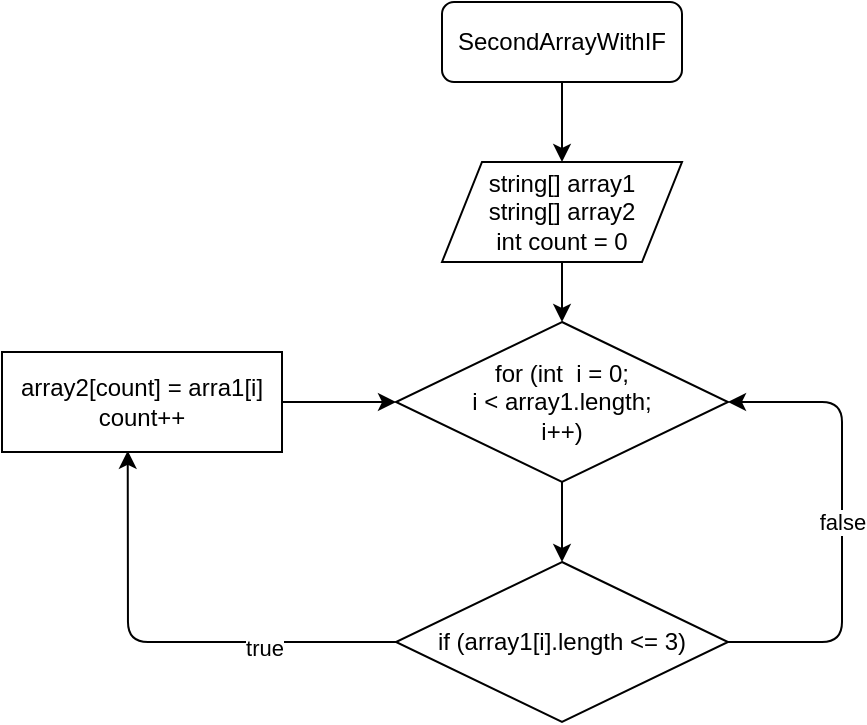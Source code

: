 <mxfile>
    <diagram id="p4Tp99dQ4BmA37zJTlIf" name="Страница 1">
        <mxGraphModel dx="489" dy="289" grid="1" gridSize="10" guides="1" tooltips="1" connect="1" arrows="1" fold="1" page="1" pageScale="1" pageWidth="827" pageHeight="1169" math="0" shadow="0">
            <root>
                <mxCell id="0"/>
                <mxCell id="1" parent="0"/>
                <mxCell id="5" value="" style="edgeStyle=none;html=1;" parent="1" source="2" target="4" edge="1">
                    <mxGeometry relative="1" as="geometry"/>
                </mxCell>
                <mxCell id="2" value="SecondArrayWithIF" style="rounded=1;whiteSpace=wrap;html=1;" parent="1" vertex="1">
                    <mxGeometry x="280" y="80" width="120" height="40" as="geometry"/>
                </mxCell>
                <mxCell id="18" value="" style="edgeStyle=none;html=1;" edge="1" parent="1" source="4" target="17">
                    <mxGeometry relative="1" as="geometry"/>
                </mxCell>
                <mxCell id="4" value="string[] array1&lt;br&gt;string[] array2&lt;br&gt;int count = 0" style="shape=parallelogram;perimeter=parallelogramPerimeter;whiteSpace=wrap;html=1;fixedSize=1;" parent="1" vertex="1">
                    <mxGeometry x="280" y="160" width="120" height="50" as="geometry"/>
                </mxCell>
                <mxCell id="20" value="" style="edgeStyle=none;html=1;" edge="1" parent="1" source="17" target="19">
                    <mxGeometry relative="1" as="geometry"/>
                </mxCell>
                <mxCell id="17" value="for (int&amp;nbsp; i = 0;&lt;br&gt;i &amp;lt; array1.length;&lt;br&gt;i++)" style="rhombus;whiteSpace=wrap;html=1;" vertex="1" parent="1">
                    <mxGeometry x="257" y="240" width="166" height="80" as="geometry"/>
                </mxCell>
                <mxCell id="24" style="edgeStyle=none;html=1;exitX=0;exitY=0.5;exitDx=0;exitDy=0;entryX=0.449;entryY=0.988;entryDx=0;entryDy=0;entryPerimeter=0;" edge="1" parent="1" source="19" target="22">
                    <mxGeometry relative="1" as="geometry">
                        <Array as="points">
                            <mxPoint x="200" y="400"/>
                            <mxPoint x="123" y="400"/>
                        </Array>
                    </mxGeometry>
                </mxCell>
                <mxCell id="25" value="true" style="edgeLabel;html=1;align=center;verticalAlign=middle;resizable=0;points=[];" vertex="1" connectable="0" parent="24">
                    <mxGeometry x="-0.423" y="3" relative="1" as="geometry">
                        <mxPoint as="offset"/>
                    </mxGeometry>
                </mxCell>
                <mxCell id="26" value="false" style="edgeStyle=none;html=1;entryX=1;entryY=0.5;entryDx=0;entryDy=0;" edge="1" parent="1" source="19" target="17">
                    <mxGeometry relative="1" as="geometry">
                        <Array as="points">
                            <mxPoint x="480" y="400"/>
                            <mxPoint x="480" y="280"/>
                        </Array>
                    </mxGeometry>
                </mxCell>
                <mxCell id="19" value="if (array1[i].length &amp;lt;= 3)" style="rhombus;whiteSpace=wrap;html=1;" vertex="1" parent="1">
                    <mxGeometry x="257" y="360" width="166" height="80" as="geometry"/>
                </mxCell>
                <mxCell id="23" value="" style="edgeStyle=none;html=1;" edge="1" parent="1" source="22" target="17">
                    <mxGeometry relative="1" as="geometry"/>
                </mxCell>
                <mxCell id="22" value="array2[count] = arra1[i]&lt;br&gt;count++" style="rounded=0;whiteSpace=wrap;html=1;" vertex="1" parent="1">
                    <mxGeometry x="60" y="255" width="140" height="50" as="geometry"/>
                </mxCell>
            </root>
        </mxGraphModel>
    </diagram>
</mxfile>
